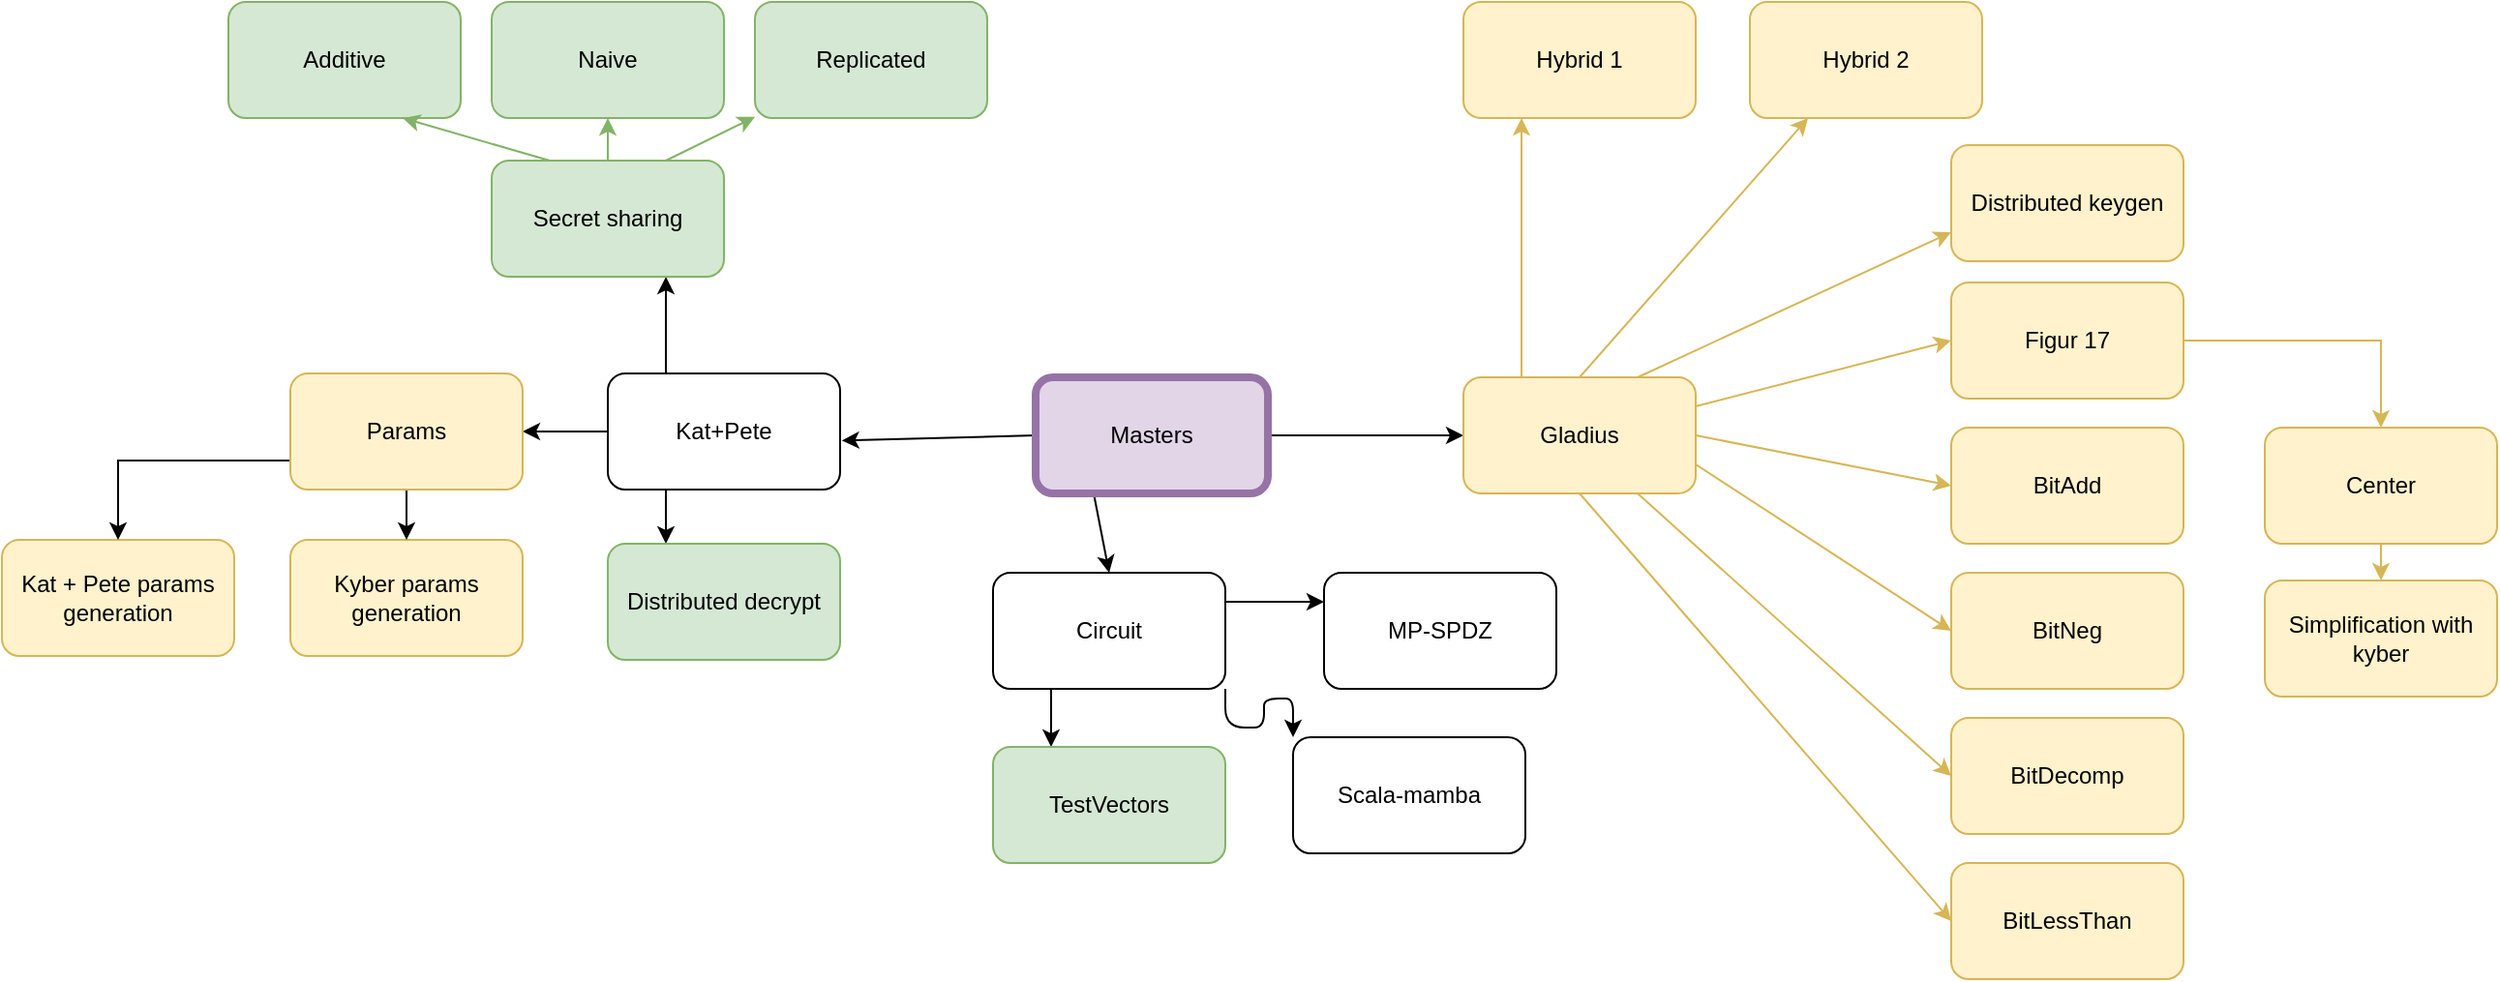 <mxfile version="20.8.20" type="github"><diagram name="Page-1" id="hLuPmDGO4PXkCt97cyZo"><mxGraphModel dx="2320" dy="959" grid="0" gridSize="10" guides="1" tooltips="1" connect="1" arrows="1" fold="1" page="1" pageScale="1" pageWidth="827" pageHeight="1169" background="#FFFFFF" math="0" shadow="0"><root><mxCell id="0"/><mxCell id="1" parent="0"/><mxCell id="O7RyFbMv_qGXEK2Rhbus-43" style="rounded=0;orthogonalLoop=1;jettySize=auto;html=1;exitX=0;exitY=0.5;exitDx=0;exitDy=0;entryX=1.007;entryY=0.578;entryDx=0;entryDy=0;entryPerimeter=0;labelBackgroundColor=none;fontColor=default;" edge="1" parent="1" source="O7RyFbMv_qGXEK2Rhbus-1" target="O7RyFbMv_qGXEK2Rhbus-2"><mxGeometry relative="1" as="geometry"/></mxCell><mxCell id="O7RyFbMv_qGXEK2Rhbus-44" style="edgeStyle=orthogonalEdgeStyle;rounded=0;orthogonalLoop=1;jettySize=auto;html=1;exitX=1;exitY=0.5;exitDx=0;exitDy=0;entryX=0;entryY=0.5;entryDx=0;entryDy=0;labelBackgroundColor=none;fontColor=default;" edge="1" parent="1" source="O7RyFbMv_qGXEK2Rhbus-1" target="O7RyFbMv_qGXEK2Rhbus-10"><mxGeometry relative="1" as="geometry"/></mxCell><mxCell id="O7RyFbMv_qGXEK2Rhbus-52" style="edgeStyle=none;rounded=0;orthogonalLoop=1;jettySize=auto;html=1;exitX=0.25;exitY=1;exitDx=0;exitDy=0;entryX=0.5;entryY=0;entryDx=0;entryDy=0;strokeColor=default;" edge="1" parent="1" source="O7RyFbMv_qGXEK2Rhbus-1" target="O7RyFbMv_qGXEK2Rhbus-45"><mxGeometry relative="1" as="geometry"/></mxCell><mxCell id="O7RyFbMv_qGXEK2Rhbus-1" value="Masters" style="rounded=1;whiteSpace=wrap;html=1;strokeWidth=4;labelBackgroundColor=none;fillColor=#e1d5e7;strokeColor=#9673a6;" vertex="1" parent="1"><mxGeometry x="517" y="268" width="120" height="60" as="geometry"/></mxCell><mxCell id="O7RyFbMv_qGXEK2Rhbus-19" style="edgeStyle=orthogonalEdgeStyle;rounded=0;orthogonalLoop=1;jettySize=auto;html=1;exitX=0.25;exitY=0;exitDx=0;exitDy=0;entryX=0.75;entryY=1;entryDx=0;entryDy=0;labelBackgroundColor=none;fontColor=default;" edge="1" parent="1" source="O7RyFbMv_qGXEK2Rhbus-2" target="O7RyFbMv_qGXEK2Rhbus-18"><mxGeometry relative="1" as="geometry"/></mxCell><mxCell id="O7RyFbMv_qGXEK2Rhbus-25" style="edgeStyle=orthogonalEdgeStyle;rounded=0;orthogonalLoop=1;jettySize=auto;html=1;exitX=0.25;exitY=1;exitDx=0;exitDy=0;entryX=0.25;entryY=0;entryDx=0;entryDy=0;labelBackgroundColor=none;fontColor=default;" edge="1" parent="1" source="O7RyFbMv_qGXEK2Rhbus-2" target="O7RyFbMv_qGXEK2Rhbus-14"><mxGeometry relative="1" as="geometry"/></mxCell><mxCell id="O7RyFbMv_qGXEK2Rhbus-28" style="edgeStyle=orthogonalEdgeStyle;rounded=0;orthogonalLoop=1;jettySize=auto;html=1;exitX=0;exitY=0.5;exitDx=0;exitDy=0;entryX=1;entryY=0.5;entryDx=0;entryDy=0;labelBackgroundColor=none;fontColor=default;" edge="1" parent="1" source="O7RyFbMv_qGXEK2Rhbus-2" target="O7RyFbMv_qGXEK2Rhbus-13"><mxGeometry relative="1" as="geometry"/></mxCell><mxCell id="O7RyFbMv_qGXEK2Rhbus-2" value="&lt;div&gt;Kat+Pete&lt;/div&gt;" style="rounded=1;whiteSpace=wrap;html=1;labelBackgroundColor=none;" vertex="1" parent="1"><mxGeometry x="296" y="266" width="120" height="60" as="geometry"/></mxCell><mxCell id="O7RyFbMv_qGXEK2Rhbus-3" value="BitDecomp" style="rounded=1;whiteSpace=wrap;html=1;labelBackgroundColor=none;fillColor=#fff2cc;strokeColor=#d6b656;" vertex="1" parent="1"><mxGeometry x="990" y="444" width="120" height="60" as="geometry"/></mxCell><mxCell id="O7RyFbMv_qGXEK2Rhbus-4" value="BitNeg" style="rounded=1;whiteSpace=wrap;html=1;labelBackgroundColor=none;fillColor=#fff2cc;strokeColor=#d6b656;" vertex="1" parent="1"><mxGeometry x="990" y="369" width="120" height="60" as="geometry"/></mxCell><mxCell id="O7RyFbMv_qGXEK2Rhbus-5" value="BitAdd" style="rounded=1;whiteSpace=wrap;html=1;labelBackgroundColor=none;fillColor=#fff2cc;strokeColor=#d6b656;" vertex="1" parent="1"><mxGeometry x="990" y="294" width="120" height="60" as="geometry"/></mxCell><mxCell id="O7RyFbMv_qGXEK2Rhbus-41" style="edgeStyle=orthogonalEdgeStyle;rounded=0;orthogonalLoop=1;jettySize=auto;html=1;exitX=1;exitY=0.5;exitDx=0;exitDy=0;entryX=0.5;entryY=0;entryDx=0;entryDy=0;labelBackgroundColor=none;fontColor=default;fillColor=#fff2cc;strokeColor=#d6b656;" edge="1" parent="1" source="O7RyFbMv_qGXEK2Rhbus-6" target="O7RyFbMv_qGXEK2Rhbus-30"><mxGeometry relative="1" as="geometry"/></mxCell><mxCell id="O7RyFbMv_qGXEK2Rhbus-6" value="Figur 17" style="rounded=1;whiteSpace=wrap;html=1;labelBackgroundColor=none;fillColor=#fff2cc;strokeColor=#d6b656;" vertex="1" parent="1"><mxGeometry x="990" y="219" width="120" height="60" as="geometry"/></mxCell><mxCell id="O7RyFbMv_qGXEK2Rhbus-7" value="Distributed keygen" style="rounded=1;whiteSpace=wrap;html=1;labelBackgroundColor=none;fillColor=#fff2cc;strokeColor=#d6b656;" vertex="1" parent="1"><mxGeometry x="990" y="148" width="120" height="60" as="geometry"/></mxCell><mxCell id="O7RyFbMv_qGXEK2Rhbus-8" value="Hybrid 2" style="rounded=1;whiteSpace=wrap;html=1;labelBackgroundColor=none;fillColor=#fff2cc;strokeColor=#d6b656;" vertex="1" parent="1"><mxGeometry x="886" y="74" width="120" height="60" as="geometry"/></mxCell><mxCell id="O7RyFbMv_qGXEK2Rhbus-9" value="Hybrid 1" style="rounded=1;whiteSpace=wrap;html=1;labelBackgroundColor=none;fillColor=#fff2cc;strokeColor=#d6b656;" vertex="1" parent="1"><mxGeometry x="738" y="74" width="120" height="60" as="geometry"/></mxCell><mxCell id="O7RyFbMv_qGXEK2Rhbus-32" style="edgeStyle=orthogonalEdgeStyle;rounded=0;orthogonalLoop=1;jettySize=auto;html=1;exitX=0.25;exitY=0;exitDx=0;exitDy=0;entryX=0.25;entryY=1;entryDx=0;entryDy=0;labelBackgroundColor=none;fontColor=default;fillColor=#fff2cc;strokeColor=#d6b656;" edge="1" parent="1" source="O7RyFbMv_qGXEK2Rhbus-10" target="O7RyFbMv_qGXEK2Rhbus-9"><mxGeometry relative="1" as="geometry"/></mxCell><mxCell id="O7RyFbMv_qGXEK2Rhbus-33" style="rounded=0;orthogonalLoop=1;jettySize=auto;html=1;exitX=0.5;exitY=0;exitDx=0;exitDy=0;entryX=0.25;entryY=1;entryDx=0;entryDy=0;labelBackgroundColor=none;fontColor=default;fillColor=#fff2cc;strokeColor=#d6b656;" edge="1" parent="1" source="O7RyFbMv_qGXEK2Rhbus-10" target="O7RyFbMv_qGXEK2Rhbus-8"><mxGeometry relative="1" as="geometry"/></mxCell><mxCell id="O7RyFbMv_qGXEK2Rhbus-35" style="rounded=0;orthogonalLoop=1;jettySize=auto;html=1;exitX=0.75;exitY=0;exitDx=0;exitDy=0;entryX=0;entryY=0.75;entryDx=0;entryDy=0;labelBackgroundColor=none;fontColor=default;strokeColor=#d6b656;fillColor=#fff2cc;" edge="1" parent="1" source="O7RyFbMv_qGXEK2Rhbus-10" target="O7RyFbMv_qGXEK2Rhbus-7"><mxGeometry relative="1" as="geometry"/></mxCell><mxCell id="O7RyFbMv_qGXEK2Rhbus-36" style="rounded=0;orthogonalLoop=1;jettySize=auto;html=1;exitX=1;exitY=0.25;exitDx=0;exitDy=0;entryX=0;entryY=0.5;entryDx=0;entryDy=0;labelBackgroundColor=none;fontColor=default;fillColor=#fff2cc;strokeColor=#d6b656;" edge="1" parent="1" source="O7RyFbMv_qGXEK2Rhbus-10" target="O7RyFbMv_qGXEK2Rhbus-6"><mxGeometry relative="1" as="geometry"/></mxCell><mxCell id="O7RyFbMv_qGXEK2Rhbus-37" style="rounded=0;orthogonalLoop=1;jettySize=auto;html=1;exitX=1;exitY=0.5;exitDx=0;exitDy=0;entryX=0;entryY=0.5;entryDx=0;entryDy=0;labelBackgroundColor=none;fontColor=default;fillColor=#fff2cc;strokeColor=#d6b656;" edge="1" parent="1" source="O7RyFbMv_qGXEK2Rhbus-10" target="O7RyFbMv_qGXEK2Rhbus-5"><mxGeometry relative="1" as="geometry"/></mxCell><mxCell id="O7RyFbMv_qGXEK2Rhbus-38" style="rounded=0;orthogonalLoop=1;jettySize=auto;html=1;exitX=1;exitY=0.75;exitDx=0;exitDy=0;entryX=0;entryY=0.5;entryDx=0;entryDy=0;labelBackgroundColor=none;fontColor=default;fillColor=#fff2cc;strokeColor=#d6b656;" edge="1" parent="1" source="O7RyFbMv_qGXEK2Rhbus-10" target="O7RyFbMv_qGXEK2Rhbus-4"><mxGeometry relative="1" as="geometry"/></mxCell><mxCell id="O7RyFbMv_qGXEK2Rhbus-39" style="rounded=0;orthogonalLoop=1;jettySize=auto;html=1;exitX=0.75;exitY=1;exitDx=0;exitDy=0;entryX=0;entryY=0.5;entryDx=0;entryDy=0;labelBackgroundColor=none;fontColor=default;fillColor=#fff2cc;strokeColor=#d6b656;" edge="1" parent="1" source="O7RyFbMv_qGXEK2Rhbus-10" target="O7RyFbMv_qGXEK2Rhbus-3"><mxGeometry relative="1" as="geometry"/></mxCell><mxCell id="O7RyFbMv_qGXEK2Rhbus-40" style="rounded=0;orthogonalLoop=1;jettySize=auto;html=1;exitX=0.5;exitY=1;exitDx=0;exitDy=0;entryX=0;entryY=0.5;entryDx=0;entryDy=0;labelBackgroundColor=none;fontColor=default;fillColor=#fff2cc;strokeColor=#d6b656;" edge="1" parent="1" source="O7RyFbMv_qGXEK2Rhbus-10" target="O7RyFbMv_qGXEK2Rhbus-29"><mxGeometry relative="1" as="geometry"/></mxCell><mxCell id="O7RyFbMv_qGXEK2Rhbus-10" value="&lt;div&gt;Gladius&lt;/div&gt;" style="rounded=1;whiteSpace=wrap;html=1;labelBackgroundColor=none;fillColor=#fff2cc;strokeColor=#d6b656;" vertex="1" parent="1"><mxGeometry x="738" y="268" width="120" height="60" as="geometry"/></mxCell><mxCell id="O7RyFbMv_qGXEK2Rhbus-11" value="Kat + Pete params generation" style="rounded=1;whiteSpace=wrap;html=1;labelBackgroundColor=none;fillColor=#fff2cc;strokeColor=#d6b656;" vertex="1" parent="1"><mxGeometry x="-17" y="352" width="120" height="60" as="geometry"/></mxCell><mxCell id="O7RyFbMv_qGXEK2Rhbus-12" value="Kyber params generation" style="rounded=1;whiteSpace=wrap;html=1;labelBackgroundColor=none;fillColor=#fff2cc;strokeColor=#d6b656;" vertex="1" parent="1"><mxGeometry x="132" y="352" width="120" height="60" as="geometry"/></mxCell><mxCell id="O7RyFbMv_qGXEK2Rhbus-26" style="edgeStyle=orthogonalEdgeStyle;rounded=0;orthogonalLoop=1;jettySize=auto;html=1;exitX=0.5;exitY=1;exitDx=0;exitDy=0;entryX=0.5;entryY=0;entryDx=0;entryDy=0;labelBackgroundColor=none;fontColor=default;" edge="1" parent="1" source="O7RyFbMv_qGXEK2Rhbus-13" target="O7RyFbMv_qGXEK2Rhbus-12"><mxGeometry relative="1" as="geometry"/></mxCell><mxCell id="O7RyFbMv_qGXEK2Rhbus-27" style="edgeStyle=orthogonalEdgeStyle;rounded=0;orthogonalLoop=1;jettySize=auto;html=1;exitX=0;exitY=0.75;exitDx=0;exitDy=0;entryX=0.5;entryY=0;entryDx=0;entryDy=0;labelBackgroundColor=none;fontColor=default;" edge="1" parent="1" source="O7RyFbMv_qGXEK2Rhbus-13" target="O7RyFbMv_qGXEK2Rhbus-11"><mxGeometry relative="1" as="geometry"/></mxCell><mxCell id="O7RyFbMv_qGXEK2Rhbus-13" value="Params" style="rounded=1;whiteSpace=wrap;html=1;labelBackgroundColor=none;fillColor=#fff2cc;strokeColor=#d6b656;" vertex="1" parent="1"><mxGeometry x="132" y="266" width="120" height="60" as="geometry"/></mxCell><mxCell id="O7RyFbMv_qGXEK2Rhbus-14" value="Distributed decrypt" style="rounded=1;whiteSpace=wrap;html=1;labelBackgroundColor=none;fillColor=#d5e8d4;strokeColor=#82b366;" vertex="1" parent="1"><mxGeometry x="296" y="354" width="120" height="60" as="geometry"/></mxCell><mxCell id="O7RyFbMv_qGXEK2Rhbus-15" value="Replicated" style="rounded=1;whiteSpace=wrap;html=1;labelBackgroundColor=none;fillColor=#d5e8d4;strokeColor=#82b366;" vertex="1" parent="1"><mxGeometry x="372" y="74" width="120" height="60" as="geometry"/></mxCell><mxCell id="O7RyFbMv_qGXEK2Rhbus-16" value="Naive" style="rounded=1;whiteSpace=wrap;html=1;labelBackgroundColor=none;fillColor=#d5e8d4;strokeColor=#82b366;" vertex="1" parent="1"><mxGeometry x="236" y="74" width="120" height="60" as="geometry"/></mxCell><mxCell id="O7RyFbMv_qGXEK2Rhbus-17" value="Additive" style="rounded=1;whiteSpace=wrap;html=1;labelBackgroundColor=none;fillColor=#d5e8d4;strokeColor=#82b366;" vertex="1" parent="1"><mxGeometry x="100" y="74" width="120" height="60" as="geometry"/></mxCell><mxCell id="O7RyFbMv_qGXEK2Rhbus-20" style="edgeStyle=orthogonalEdgeStyle;rounded=0;orthogonalLoop=1;jettySize=auto;html=1;exitX=0.5;exitY=0;exitDx=0;exitDy=0;labelBackgroundColor=none;fontColor=default;fillColor=#d5e8d4;strokeColor=#82b366;" edge="1" parent="1" source="O7RyFbMv_qGXEK2Rhbus-18" target="O7RyFbMv_qGXEK2Rhbus-16"><mxGeometry relative="1" as="geometry"/></mxCell><mxCell id="O7RyFbMv_qGXEK2Rhbus-21" style="rounded=0;orthogonalLoop=1;jettySize=auto;html=1;exitX=0.75;exitY=0;exitDx=0;exitDy=0;labelBackgroundColor=none;fontColor=default;fillColor=#d5e8d4;strokeColor=#82b366;" edge="1" parent="1" source="O7RyFbMv_qGXEK2Rhbus-18" target="O7RyFbMv_qGXEK2Rhbus-15"><mxGeometry relative="1" as="geometry"/></mxCell><mxCell id="O7RyFbMv_qGXEK2Rhbus-23" style="rounded=0;orthogonalLoop=1;jettySize=auto;html=1;exitX=0.25;exitY=0;exitDx=0;exitDy=0;entryX=0.75;entryY=1;entryDx=0;entryDy=0;labelBackgroundColor=none;fontColor=default;fillColor=#d5e8d4;strokeColor=#82b366;" edge="1" parent="1" source="O7RyFbMv_qGXEK2Rhbus-18" target="O7RyFbMv_qGXEK2Rhbus-17"><mxGeometry relative="1" as="geometry"/></mxCell><mxCell id="O7RyFbMv_qGXEK2Rhbus-18" value="&lt;div&gt;Secret sharing&lt;/div&gt;" style="rounded=1;whiteSpace=wrap;html=1;labelBackgroundColor=none;fillColor=#d5e8d4;strokeColor=#82b366;" vertex="1" parent="1"><mxGeometry x="236" y="156" width="120" height="60" as="geometry"/></mxCell><mxCell id="O7RyFbMv_qGXEK2Rhbus-29" value="BitLessThan" style="rounded=1;whiteSpace=wrap;html=1;labelBackgroundColor=none;fillColor=#fff2cc;strokeColor=#d6b656;" vertex="1" parent="1"><mxGeometry x="990" y="519" width="120" height="60" as="geometry"/></mxCell><mxCell id="O7RyFbMv_qGXEK2Rhbus-42" style="edgeStyle=orthogonalEdgeStyle;rounded=0;orthogonalLoop=1;jettySize=auto;html=1;exitX=0.5;exitY=1;exitDx=0;exitDy=0;entryX=0.5;entryY=0;entryDx=0;entryDy=0;labelBackgroundColor=none;fontColor=default;fillColor=#fff2cc;strokeColor=#d6b656;" edge="1" parent="1" source="O7RyFbMv_qGXEK2Rhbus-30" target="O7RyFbMv_qGXEK2Rhbus-31"><mxGeometry relative="1" as="geometry"/></mxCell><mxCell id="O7RyFbMv_qGXEK2Rhbus-30" value="Center" style="rounded=1;whiteSpace=wrap;html=1;labelBackgroundColor=none;fillColor=#fff2cc;strokeColor=#d6b656;" vertex="1" parent="1"><mxGeometry x="1152" y="294" width="120" height="60" as="geometry"/></mxCell><mxCell id="O7RyFbMv_qGXEK2Rhbus-31" value="Simplification with kyber" style="rounded=1;whiteSpace=wrap;html=1;labelBackgroundColor=none;fillColor=#fff2cc;strokeColor=#d6b656;" vertex="1" parent="1"><mxGeometry x="1152" y="373" width="120" height="60" as="geometry"/></mxCell><mxCell id="O7RyFbMv_qGXEK2Rhbus-48" style="edgeStyle=orthogonalEdgeStyle;rounded=0;orthogonalLoop=1;jettySize=auto;html=1;exitX=0.25;exitY=1;exitDx=0;exitDy=0;entryX=0.25;entryY=0;entryDx=0;entryDy=0;labelBackgroundColor=none;fontColor=default;" edge="1" parent="1" source="O7RyFbMv_qGXEK2Rhbus-45" target="O7RyFbMv_qGXEK2Rhbus-46"><mxGeometry relative="1" as="geometry"/></mxCell><mxCell id="O7RyFbMv_qGXEK2Rhbus-49" style="edgeStyle=orthogonalEdgeStyle;rounded=0;orthogonalLoop=1;jettySize=auto;html=1;exitX=1;exitY=0.25;exitDx=0;exitDy=0;entryX=0;entryY=0.25;entryDx=0;entryDy=0;labelBackgroundColor=none;fontColor=default;" edge="1" parent="1" source="O7RyFbMv_qGXEK2Rhbus-45" target="O7RyFbMv_qGXEK2Rhbus-47"><mxGeometry relative="1" as="geometry"/></mxCell><mxCell id="O7RyFbMv_qGXEK2Rhbus-51" style="edgeStyle=orthogonalEdgeStyle;orthogonalLoop=1;jettySize=auto;html=1;exitX=1;exitY=1;exitDx=0;exitDy=0;entryX=0;entryY=0;entryDx=0;entryDy=0;rounded=1;labelBackgroundColor=none;fontColor=default;" edge="1" parent="1" source="O7RyFbMv_qGXEK2Rhbus-45" target="O7RyFbMv_qGXEK2Rhbus-50"><mxGeometry relative="1" as="geometry"/></mxCell><mxCell id="O7RyFbMv_qGXEK2Rhbus-45" value="Circuit" style="rounded=1;whiteSpace=wrap;html=1;strokeWidth=1;labelBackgroundColor=none;" vertex="1" parent="1"><mxGeometry x="495" y="369" width="120" height="60" as="geometry"/></mxCell><mxCell id="O7RyFbMv_qGXEK2Rhbus-46" value="TestVectors" style="rounded=1;whiteSpace=wrap;html=1;strokeWidth=1;labelBackgroundColor=none;fillColor=#d5e8d4;strokeColor=#82b366;" vertex="1" parent="1"><mxGeometry x="495" y="459" width="120" height="60" as="geometry"/></mxCell><mxCell id="O7RyFbMv_qGXEK2Rhbus-47" value="MP-SPDZ" style="rounded=1;whiteSpace=wrap;html=1;strokeWidth=1;labelBackgroundColor=none;" vertex="1" parent="1"><mxGeometry x="666" y="369" width="120" height="60" as="geometry"/></mxCell><mxCell id="O7RyFbMv_qGXEK2Rhbus-50" value="Scala-mamba" style="rounded=1;whiteSpace=wrap;html=1;strokeWidth=1;labelBackgroundColor=none;" vertex="1" parent="1"><mxGeometry x="650" y="454" width="120" height="60" as="geometry"/></mxCell></root></mxGraphModel></diagram></mxfile>